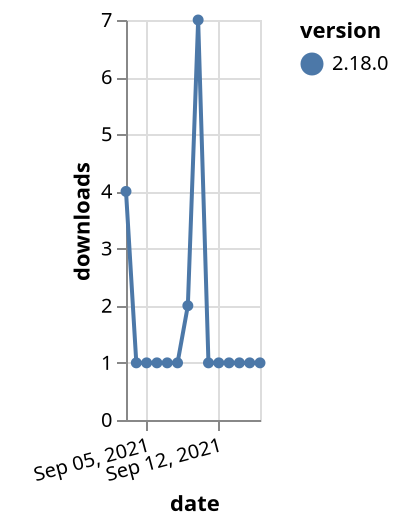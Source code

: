 {"$schema": "https://vega.github.io/schema/vega-lite/v5.json", "description": "A simple bar chart with embedded data.", "data": {"values": [{"date": "2021-09-03", "total": 529, "delta": 4, "version": "2.18.0"}, {"date": "2021-09-04", "total": 530, "delta": 1, "version": "2.18.0"}, {"date": "2021-09-05", "total": 531, "delta": 1, "version": "2.18.0"}, {"date": "2021-09-06", "total": 532, "delta": 1, "version": "2.18.0"}, {"date": "2021-09-07", "total": 533, "delta": 1, "version": "2.18.0"}, {"date": "2021-09-08", "total": 534, "delta": 1, "version": "2.18.0"}, {"date": "2021-09-09", "total": 536, "delta": 2, "version": "2.18.0"}, {"date": "2021-09-10", "total": 543, "delta": 7, "version": "2.18.0"}, {"date": "2021-09-11", "total": 544, "delta": 1, "version": "2.18.0"}, {"date": "2021-09-12", "total": 545, "delta": 1, "version": "2.18.0"}, {"date": "2021-09-13", "total": 546, "delta": 1, "version": "2.18.0"}, {"date": "2021-09-14", "total": 547, "delta": 1, "version": "2.18.0"}, {"date": "2021-09-15", "total": 548, "delta": 1, "version": "2.18.0"}, {"date": "2021-09-16", "total": 549, "delta": 1, "version": "2.18.0"}]}, "width": "container", "mark": {"type": "line", "point": {"filled": true}}, "encoding": {"x": {"field": "date", "type": "temporal", "timeUnit": "yearmonthdate", "title": "date", "axis": {"labelAngle": -15}}, "y": {"field": "delta", "type": "quantitative", "title": "downloads"}, "color": {"field": "version", "type": "nominal"}, "tooltip": {"field": "delta"}}}
